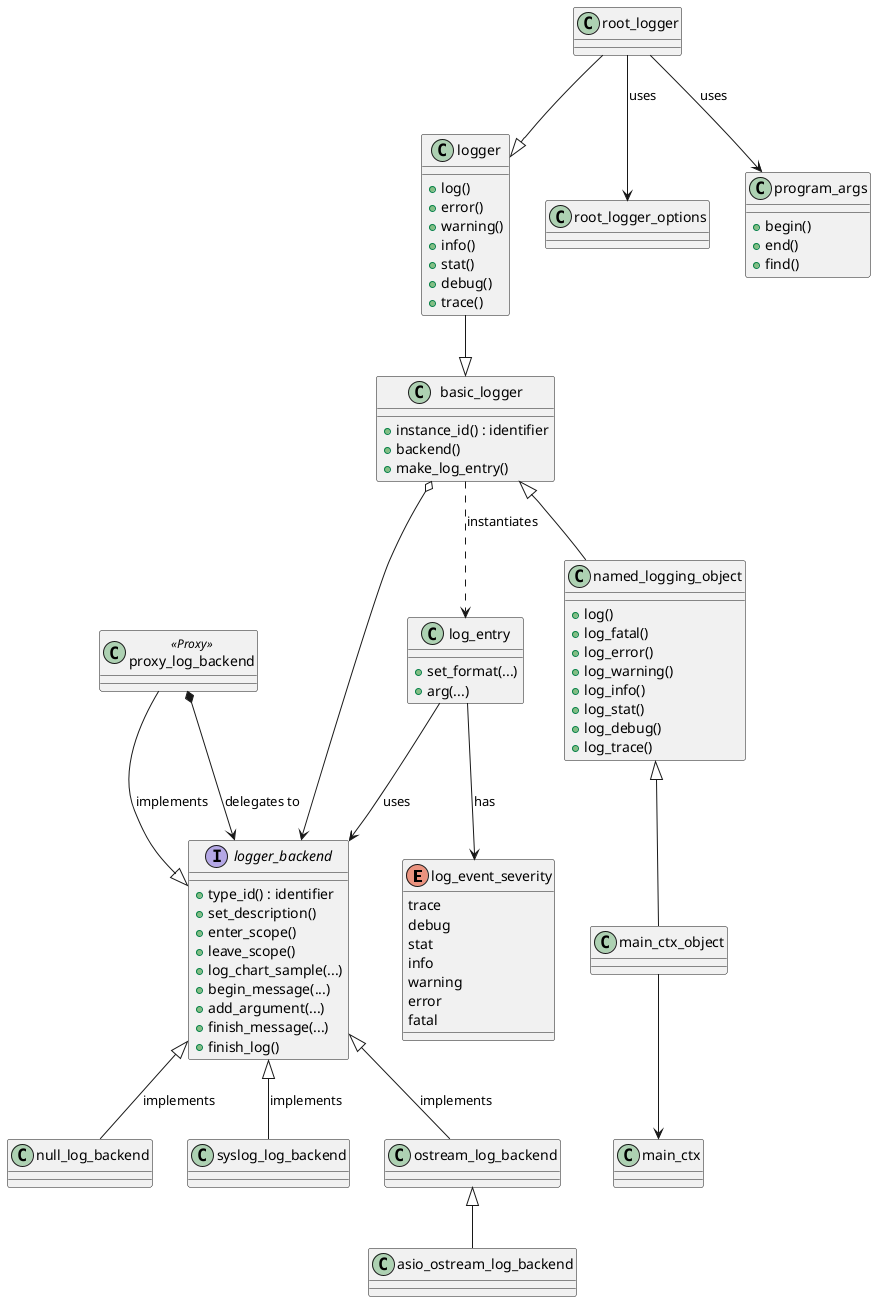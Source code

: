 @startuml
enum log_event_severity {
    trace
    debug
    stat
    info
    warning
    error
    fatal
}

interface logger_backend {
    +type_id() : identifier
    +set_description()
    +enter_scope()
    +leave_scope()
    +log_chart_sample(...)
    +begin_message(...)
    +add_argument(...)
    +finish_message(...)
    +finish_log()
}

class null_log_backend {
}

class syslog_log_backend {
}

class ostream_log_backend {
}

class asio_ostream_log_backend {
}

class proxy_log_backend <<Proxy>> {
}

class log_entry {
    +set_format(...)
    +arg(...)
}

class basic_logger {
    +instance_id() : identifier
    +backend()
    +make_log_entry()
}

class logger {
    +log()
    +error()
    +warning()
    +info()
    +stat()
    +debug()
    +trace()
}

class named_logging_object {
    +log()
    +log_fatal()
    +log_error()
    +log_warning()
    +log_info()
    +log_stat()
    +log_debug()
    +log_trace()
}

class root_logger {
}

class root_logger_options {
}

class program_args {
    +begin()
    +end()
    +find()
}

class main_ctx_object {
}

class main_ctx {
}

logger_backend <|-- null_log_backend : implements
logger_backend <|-- syslog_log_backend : implements
logger_backend <|-- ostream_log_backend : implements
ostream_log_backend <|-- asio_ostream_log_backend
proxy_log_backend --|> logger_backend : implements
proxy_log_backend *--> logger_backend : delegates to

log_entry --> log_event_severity : has
log_entry --> logger_backend : uses

basic_logger ..> log_entry : instantiates
basic_logger o--> logger_backend
logger --|> basic_logger
basic_logger <|-- named_logging_object
named_logging_object <|--  main_ctx_object
main_ctx_object --> main_ctx
root_logger --|> logger
root_logger --> program_args : uses
root_logger --> root_logger_options : uses
@enduml

